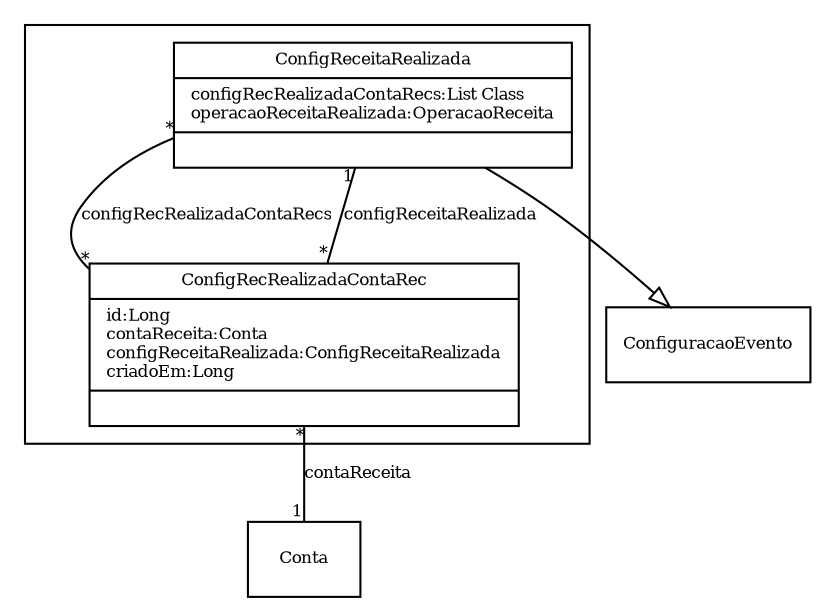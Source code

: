 digraph G{
fontname = "Times-Roman"
fontsize = 8

node [
        fontname = "Times-Roman"
        fontsize = 8
        shape = "record"
]

edge [
        fontname = "Times-Roman"
        fontsize = 8
]

subgraph clusterCONFIGURACAO_DE_RECEITA_REALIZADA
{
ConfigReceitaRealizada [label = "{ConfigReceitaRealizada|configRecRealizadaContaRecs:List Class\loperacaoReceitaRealizada:OperacaoReceita\l|\l}"]
ConfigRecRealizadaContaRec [label = "{ConfigRecRealizadaContaRec|id:Long\lcontaReceita:Conta\lconfigReceitaRealizada:ConfigReceitaRealizada\lcriadoEm:Long\l|\l}"]
}
edge [arrowhead = "none" headlabel = "*" taillabel = "*"] ConfigReceitaRealizada -> ConfigRecRealizadaContaRec [label = "configRecRealizadaContaRecs"]
edge [ arrowhead = "empty" headlabel = "" taillabel = ""] ConfigReceitaRealizada -> ConfiguracaoEvento
edge [arrowhead = "none" headlabel = "1" taillabel = "*"] ConfigRecRealizadaContaRec -> Conta [label = "contaReceita"]
edge [arrowhead = "none" headlabel = "1" taillabel = "*"] ConfigRecRealizadaContaRec -> ConfigReceitaRealizada [label = "configReceitaRealizada"]
}
